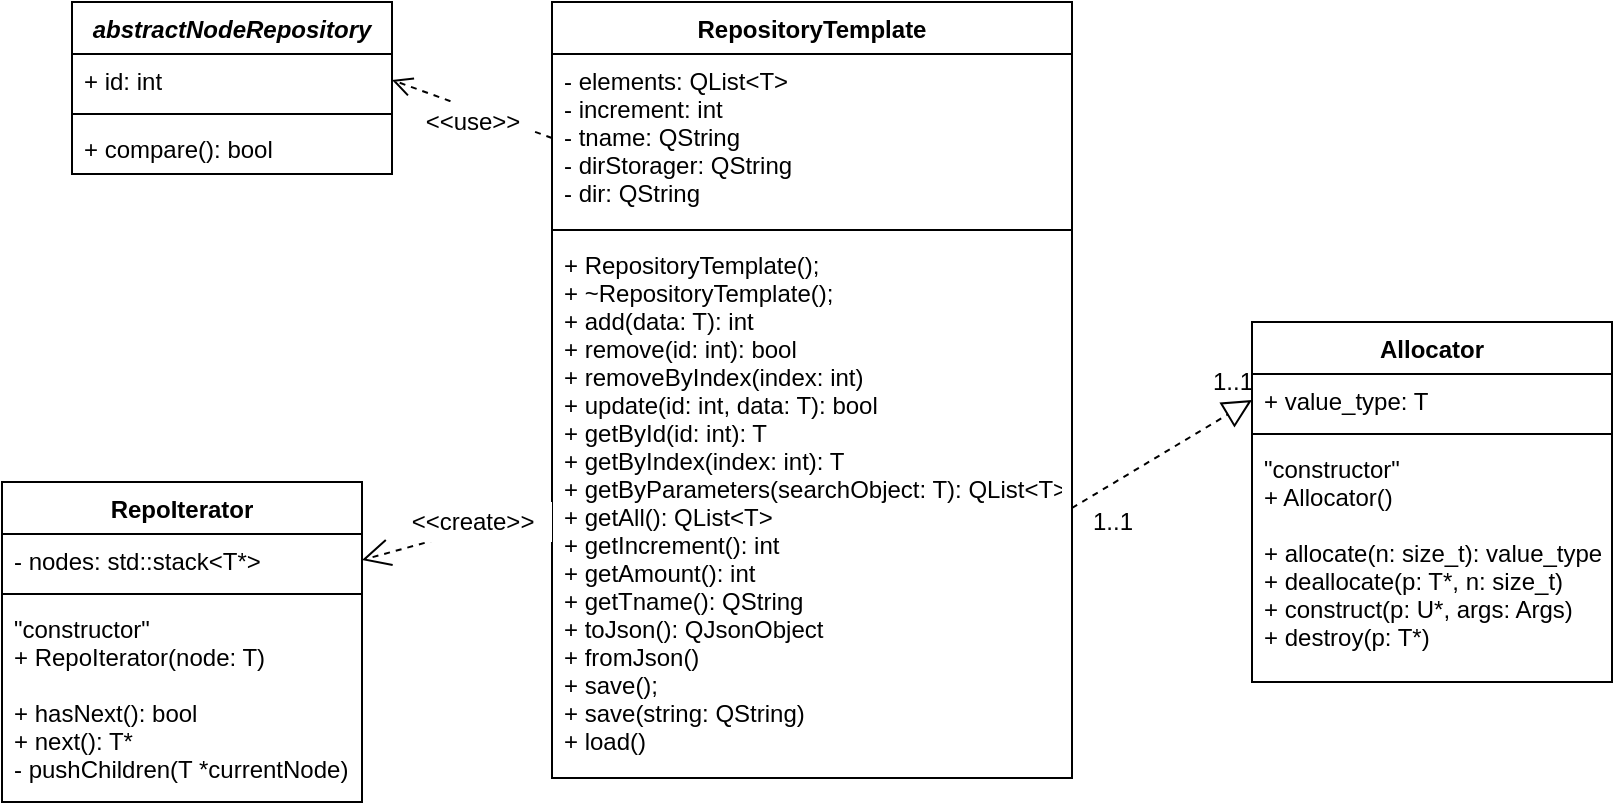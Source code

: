 <mxfile version="13.1.14" type="device"><diagram id="i_XaMcZSie7sHb9P2JwW" name="Page-1"><mxGraphModel dx="383" dy="327" grid="1" gridSize="10" guides="1" tooltips="1" connect="1" arrows="1" fold="1" page="1" pageScale="1" pageWidth="827" pageHeight="1169" math="0" shadow="0"><root><mxCell id="0"/><mxCell id="1" parent="0"/><mxCell id="mT0MwJ9y8In7nNHNoBJr-2" value="RepoIterator" style="swimlane;fontStyle=1;align=center;verticalAlign=top;childLayout=stackLayout;horizontal=1;startSize=26;horizontalStack=0;resizeParent=1;resizeParentMax=0;resizeLast=0;collapsible=1;marginBottom=0;" parent="1" vertex="1"><mxGeometry x="165" y="360" width="180" height="160" as="geometry"/></mxCell><mxCell id="mT0MwJ9y8In7nNHNoBJr-3" value="- nodes: std::stack&lt;T*&gt;" style="text;strokeColor=none;fillColor=none;align=left;verticalAlign=top;spacingLeft=4;spacingRight=4;overflow=hidden;rotatable=0;points=[[0,0.5],[1,0.5]];portConstraint=eastwest;" parent="mT0MwJ9y8In7nNHNoBJr-2" vertex="1"><mxGeometry y="26" width="180" height="26" as="geometry"/></mxCell><mxCell id="mT0MwJ9y8In7nNHNoBJr-4" value="" style="line;strokeWidth=1;fillColor=none;align=left;verticalAlign=middle;spacingTop=-1;spacingLeft=3;spacingRight=3;rotatable=0;labelPosition=right;points=[];portConstraint=eastwest;" parent="mT0MwJ9y8In7nNHNoBJr-2" vertex="1"><mxGeometry y="52" width="180" height="8" as="geometry"/></mxCell><mxCell id="mT0MwJ9y8In7nNHNoBJr-5" value="&quot;constructor&quot;&#10;+ RepoIterator(node: T)&#10;&#10;+ hasNext(): bool&#10;+ next(): T*&#10;- pushChildren(T *currentNode)" style="text;strokeColor=none;fillColor=none;align=left;verticalAlign=top;spacingLeft=4;spacingRight=4;overflow=hidden;rotatable=0;points=[[0,0.5],[1,0.5]];portConstraint=eastwest;" parent="mT0MwJ9y8In7nNHNoBJr-2" vertex="1"><mxGeometry y="60" width="180" height="100" as="geometry"/></mxCell><mxCell id="mT0MwJ9y8In7nNHNoBJr-25" value="" style="endArrow=open;dashed=1;endFill=0;endSize=12;html=1;entryX=1;entryY=0.5;entryDx=0;entryDy=0;exitX=0;exitY=0.5;exitDx=0;exitDy=0;" parent="1" source="mT0MwJ9y8In7nNHNoBJr-17" target="mT0MwJ9y8In7nNHNoBJr-3" edge="1"><mxGeometry width="160" relative="1" as="geometry"><mxPoint x="340" y="370" as="sourcePoint"/><mxPoint x="500" y="370" as="targetPoint"/></mxGeometry></mxCell><mxCell id="mT0MwJ9y8In7nNHNoBJr-32" value="" style="endArrow=block;dashed=1;endFill=0;endSize=12;html=1;entryX=0;entryY=0.5;entryDx=0;entryDy=0;exitX=1;exitY=0.5;exitDx=0;exitDy=0;" parent="1" source="mT0MwJ9y8In7nNHNoBJr-17" target="mT0MwJ9y8In7nNHNoBJr-29" edge="1"><mxGeometry width="160" relative="1" as="geometry"><mxPoint x="770" y="290" as="sourcePoint"/><mxPoint x="615" y="324" as="targetPoint"/></mxGeometry></mxCell><mxCell id="mT0MwJ9y8In7nNHNoBJr-33" value="1..1" style="text;html=1;align=center;verticalAlign=middle;resizable=0;points=[];autosize=1;" parent="1" vertex="1"><mxGeometry x="760" y="300" width="40" height="20" as="geometry"/></mxCell><mxCell id="mT0MwJ9y8In7nNHNoBJr-34" value="1..1" style="text;html=1;align=center;verticalAlign=middle;resizable=0;points=[];autosize=1;" parent="1" vertex="1"><mxGeometry x="700" y="370" width="40" height="20" as="geometry"/></mxCell><mxCell id="mT0MwJ9y8In7nNHNoBJr-36" value="abstractNodeRepository" style="swimlane;fontStyle=3;align=center;verticalAlign=top;childLayout=stackLayout;horizontal=1;startSize=26;horizontalStack=0;resizeParent=1;resizeParentMax=0;resizeLast=0;collapsible=1;marginBottom=0;" parent="1" vertex="1"><mxGeometry x="200" y="120" width="160" height="86" as="geometry"/></mxCell><mxCell id="mT0MwJ9y8In7nNHNoBJr-37" value="+ id: int" style="text;strokeColor=none;fillColor=none;align=left;verticalAlign=top;spacingLeft=4;spacingRight=4;overflow=hidden;rotatable=0;points=[[0,0.5],[1,0.5]];portConstraint=eastwest;" parent="mT0MwJ9y8In7nNHNoBJr-36" vertex="1"><mxGeometry y="26" width="160" height="26" as="geometry"/></mxCell><mxCell id="mT0MwJ9y8In7nNHNoBJr-38" value="" style="line;strokeWidth=1;fillColor=none;align=left;verticalAlign=middle;spacingTop=-1;spacingLeft=3;spacingRight=3;rotatable=0;labelPosition=right;points=[];portConstraint=eastwest;" parent="mT0MwJ9y8In7nNHNoBJr-36" vertex="1"><mxGeometry y="52" width="160" height="8" as="geometry"/></mxCell><mxCell id="mT0MwJ9y8In7nNHNoBJr-39" value="+ compare(): bool" style="text;strokeColor=none;fillColor=none;align=left;verticalAlign=top;spacingLeft=4;spacingRight=4;overflow=hidden;rotatable=0;points=[[0,0.5],[1,0.5]];portConstraint=eastwest;" parent="mT0MwJ9y8In7nNHNoBJr-36" vertex="1"><mxGeometry y="60" width="160" height="26" as="geometry"/></mxCell><mxCell id="mT0MwJ9y8In7nNHNoBJr-40" value="" style="html=1;verticalAlign=bottom;endArrow=open;dashed=1;endSize=8;exitX=0;exitY=0.5;exitDx=0;exitDy=0;entryX=1;entryY=0.5;entryDx=0;entryDy=0;" parent="1" source="mT0MwJ9y8In7nNHNoBJr-15" target="mT0MwJ9y8In7nNHNoBJr-37" edge="1"><mxGeometry relative="1" as="geometry"><mxPoint x="1053.5" y="94" as="sourcePoint"/><mxPoint x="640" y="50" as="targetPoint"/></mxGeometry></mxCell><mxCell id="mT0MwJ9y8In7nNHNoBJr-14" value="RepositoryTemplate" style="swimlane;fontStyle=1;align=center;verticalAlign=top;childLayout=stackLayout;horizontal=1;startSize=26;horizontalStack=0;resizeParent=1;resizeParentMax=0;resizeLast=0;collapsible=1;marginBottom=0;" parent="1" vertex="1"><mxGeometry x="440" y="120" width="260" height="388" as="geometry"/></mxCell><mxCell id="mT0MwJ9y8In7nNHNoBJr-15" value="- elements: QList&lt;T&gt; &#10;- increment: int&#10;- tname: QString&#10;- dirStorager: QString&#10;- dir: QString" style="text;strokeColor=none;fillColor=none;align=left;verticalAlign=top;spacingLeft=4;spacingRight=4;overflow=hidden;rotatable=0;points=[[0,0.5],[1,0.5]];portConstraint=eastwest;" parent="mT0MwJ9y8In7nNHNoBJr-14" vertex="1"><mxGeometry y="26" width="260" height="84" as="geometry"/></mxCell><mxCell id="mT0MwJ9y8In7nNHNoBJr-16" value="" style="line;strokeWidth=1;fillColor=none;align=left;verticalAlign=middle;spacingTop=-1;spacingLeft=3;spacingRight=3;rotatable=0;labelPosition=right;points=[];portConstraint=eastwest;" parent="mT0MwJ9y8In7nNHNoBJr-14" vertex="1"><mxGeometry y="110" width="260" height="8" as="geometry"/></mxCell><mxCell id="mT0MwJ9y8In7nNHNoBJr-17" value="+ RepositoryTemplate();&#10;+ ~RepositoryTemplate();&#10;+ add(data: T): int&#10;+ remove(id: int): bool&#10;+ removeByIndex(index: int)&#10;+ update(id: int, data: T): bool&#10;+ getById(id: int): T&#10;+ getByIndex(index: int): T&#10;+ getByParameters(searchObject: T): QList&lt;T&gt;&#10;+ getAll(): QList&lt;T&gt; &#10;+ getIncrement(): int&#10;+ getAmount(): int&#10;+ getTname(): QString&#10;+ toJson(): QJsonObject&#10;+ fromJson()&#10;+ save();&#10;+ save(string: QString)&#10;+ load()" style="text;strokeColor=none;fillColor=none;align=left;verticalAlign=top;spacingLeft=4;spacingRight=4;overflow=hidden;rotatable=0;points=[[0,0.5],[1,0.5]];portConstraint=eastwest;" parent="mT0MwJ9y8In7nNHNoBJr-14" vertex="1"><mxGeometry y="118" width="260" height="270" as="geometry"/></mxCell><mxCell id="mT0MwJ9y8In7nNHNoBJr-28" value="Allocator" style="swimlane;fontStyle=1;align=center;verticalAlign=top;childLayout=stackLayout;horizontal=1;startSize=26;horizontalStack=0;resizeParent=1;resizeParentMax=0;resizeLast=0;collapsible=1;marginBottom=0;" parent="1" vertex="1"><mxGeometry x="790" y="280" width="180" height="180" as="geometry"/></mxCell><mxCell id="mT0MwJ9y8In7nNHNoBJr-29" value="+ value_type: T" style="text;strokeColor=none;fillColor=none;align=left;verticalAlign=top;spacingLeft=4;spacingRight=4;overflow=hidden;rotatable=0;points=[[0,0.5],[1,0.5]];portConstraint=eastwest;" parent="mT0MwJ9y8In7nNHNoBJr-28" vertex="1"><mxGeometry y="26" width="180" height="26" as="geometry"/></mxCell><mxCell id="mT0MwJ9y8In7nNHNoBJr-30" value="" style="line;strokeWidth=1;fillColor=none;align=left;verticalAlign=middle;spacingTop=-1;spacingLeft=3;spacingRight=3;rotatable=0;labelPosition=right;points=[];portConstraint=eastwest;" parent="mT0MwJ9y8In7nNHNoBJr-28" vertex="1"><mxGeometry y="52" width="180" height="8" as="geometry"/></mxCell><mxCell id="mT0MwJ9y8In7nNHNoBJr-31" value="&quot;constructor&quot;&#10;+ Allocator()&#10;&#10;+ allocate(n: size_t): value_type*&#10;+ deallocate(p: T*, n: size_t)&#10;+ construct(p: U*, args: Args)&#10;+ destroy(p: T*)" style="text;strokeColor=none;fillColor=none;align=left;verticalAlign=top;spacingLeft=4;spacingRight=4;overflow=hidden;rotatable=0;points=[[0,0.5],[1,0.5]];portConstraint=eastwest;" parent="mT0MwJ9y8In7nNHNoBJr-28" vertex="1"><mxGeometry y="60" width="180" height="120" as="geometry"/></mxCell><mxCell id="HpaY7Cl27mvplbw43baV-1" value="&amp;lt;&amp;lt;use&amp;gt;&amp;gt;" style="text;html=1;align=center;verticalAlign=middle;resizable=0;points=[];autosize=1;fillColor=#ffffff;" vertex="1" parent="1"><mxGeometry x="370" y="170" width="60" height="20" as="geometry"/></mxCell><mxCell id="HpaY7Cl27mvplbw43baV-2" value="&amp;lt;&amp;lt;create&amp;gt;&amp;gt;" style="text;html=1;align=center;verticalAlign=middle;resizable=0;points=[];autosize=1;fillColor=#ffffff;" vertex="1" parent="1"><mxGeometry x="360" y="370" width="80" height="20" as="geometry"/></mxCell></root></mxGraphModel></diagram></mxfile>